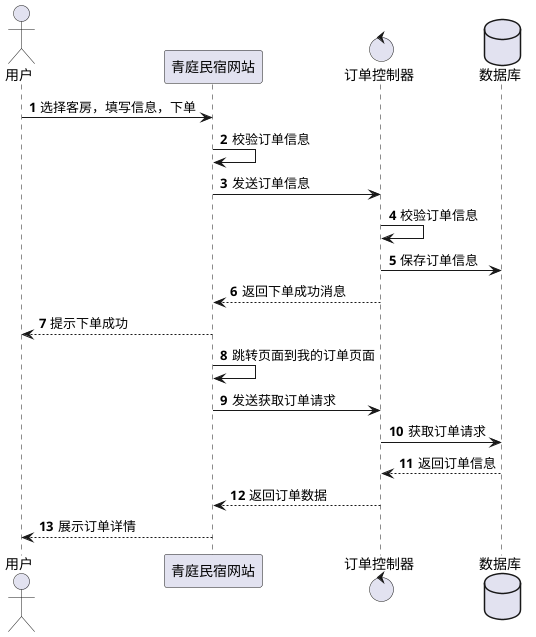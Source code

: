 


@startuml
autonumber
actor 用户 as user
participant 青庭民宿网站 as client
control 订单控制器 as con
database 数据库 as data

user -> client : 选择客房，填写信息，下单
client -> client : 校验订单信息
client -> con : 发送订单信息
con -> con : 校验订单信息
con -> data : 保存订单信息
con --> client :返回下单成功消息
client --> user: 提示下单成功
client -> client : 跳转页面到我的订单页面
client -> con : 发送获取订单请求
con -> data : 获取订单请求
data --> con : 返回订单信息
con --> client : 返回订单数据
client --> user : 展示订单详情

@enduml